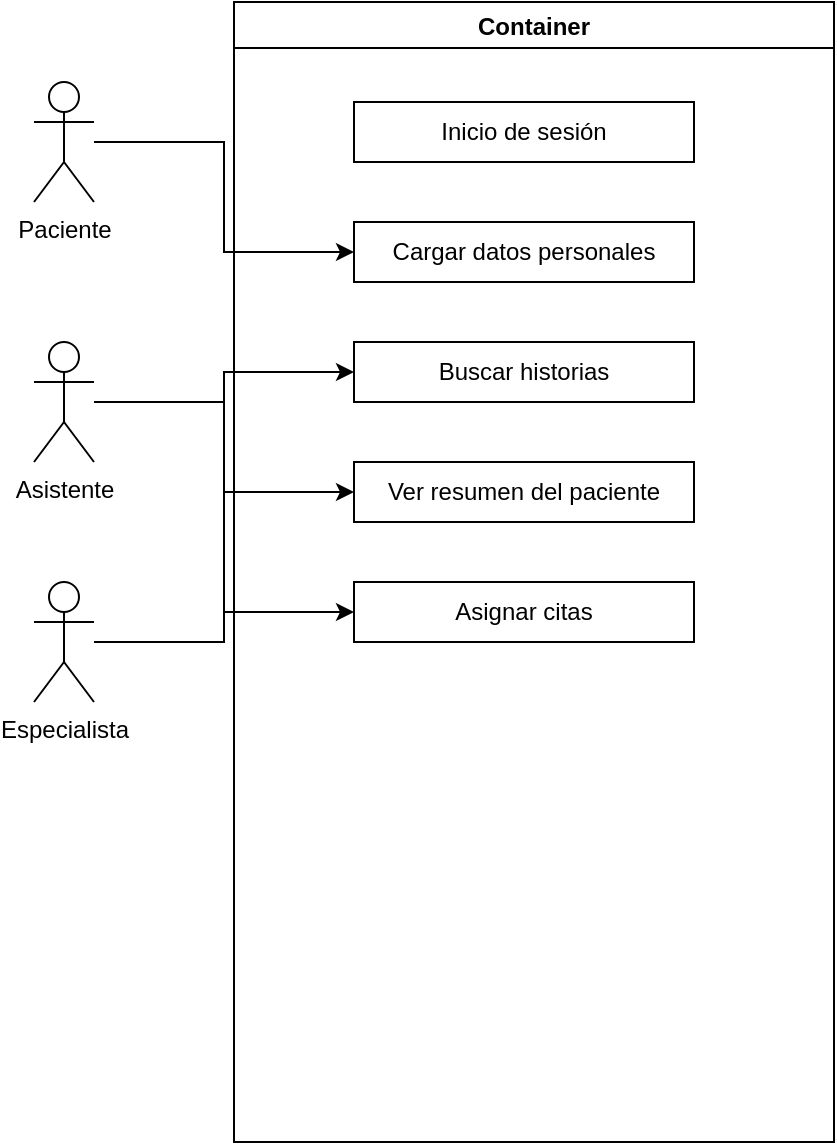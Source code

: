 <mxfile version="24.4.10" type="github" pages="3">
  <diagram name="diagrama" id="xuC4Y0Rt3KurfgdO1gLx">
    <mxGraphModel dx="1034" dy="460" grid="1" gridSize="10" guides="1" tooltips="1" connect="1" arrows="1" fold="1" page="1" pageScale="1" pageWidth="827" pageHeight="1169" math="0" shadow="0">
      <root>
        <mxCell id="0" />
        <mxCell id="1" parent="0" />
        <mxCell id="G6GRf8014lZvbSFjYknh-2" style="edgeStyle=orthogonalEdgeStyle;rounded=0;orthogonalLoop=1;jettySize=auto;html=1;entryX=0;entryY=0.5;entryDx=0;entryDy=0;" edge="1" parent="1" source="Lyi5az9zkSoxpoN4su6J-1" target="Lyi5az9zkSoxpoN4su6J-7">
          <mxGeometry relative="1" as="geometry" />
        </mxCell>
        <mxCell id="Lyi5az9zkSoxpoN4su6J-1" value="Paciente" style="shape=umlActor;verticalLabelPosition=bottom;verticalAlign=top;html=1;outlineConnect=0;" vertex="1" parent="1">
          <mxGeometry x="50" y="120" width="30" height="60" as="geometry" />
        </mxCell>
        <mxCell id="G6GRf8014lZvbSFjYknh-4" style="edgeStyle=orthogonalEdgeStyle;rounded=0;orthogonalLoop=1;jettySize=auto;html=1;entryX=0;entryY=0.5;entryDx=0;entryDy=0;" edge="1" parent="1" source="Lyi5az9zkSoxpoN4su6J-2" target="gQ1cdqRqvGOmTR2yXSjo-1">
          <mxGeometry relative="1" as="geometry" />
        </mxCell>
        <mxCell id="G6GRf8014lZvbSFjYknh-5" style="edgeStyle=orthogonalEdgeStyle;rounded=0;orthogonalLoop=1;jettySize=auto;html=1;entryX=0;entryY=0.5;entryDx=0;entryDy=0;" edge="1" parent="1" source="Lyi5az9zkSoxpoN4su6J-2" target="gQ1cdqRqvGOmTR2yXSjo-2">
          <mxGeometry relative="1" as="geometry" />
        </mxCell>
        <mxCell id="Lyi5az9zkSoxpoN4su6J-2" value="Especialista" style="shape=umlActor;verticalLabelPosition=bottom;verticalAlign=top;html=1;outlineConnect=0;" vertex="1" parent="1">
          <mxGeometry x="50" y="370" width="30" height="60" as="geometry" />
        </mxCell>
        <mxCell id="G6GRf8014lZvbSFjYknh-7" style="edgeStyle=orthogonalEdgeStyle;rounded=0;orthogonalLoop=1;jettySize=auto;html=1;entryX=0;entryY=0.5;entryDx=0;entryDy=0;" edge="1" parent="1" source="Lyi5az9zkSoxpoN4su6J-3" target="gQ1cdqRqvGOmTR2yXSjo-3">
          <mxGeometry relative="1" as="geometry" />
        </mxCell>
        <mxCell id="Lyi5az9zkSoxpoN4su6J-3" value="Asistente" style="shape=umlActor;verticalLabelPosition=bottom;verticalAlign=top;html=1;outlineConnect=0;" vertex="1" parent="1">
          <mxGeometry x="50" y="250" width="30" height="60" as="geometry" />
        </mxCell>
        <mxCell id="Lyi5az9zkSoxpoN4su6J-6" value="Container" style="swimlane;" vertex="1" parent="1">
          <mxGeometry x="150" y="80" width="300" height="570" as="geometry" />
        </mxCell>
        <mxCell id="Lyi5az9zkSoxpoN4su6J-5" value="Inicio de sesión" style="rounded=0;whiteSpace=wrap;html=1;" vertex="1" parent="Lyi5az9zkSoxpoN4su6J-6">
          <mxGeometry x="60" y="50" width="170" height="30" as="geometry" />
        </mxCell>
        <mxCell id="Lyi5az9zkSoxpoN4su6J-7" value="Cargar datos personales" style="rounded=0;whiteSpace=wrap;html=1;" vertex="1" parent="Lyi5az9zkSoxpoN4su6J-6">
          <mxGeometry x="60" y="110" width="170" height="30" as="geometry" />
        </mxCell>
        <mxCell id="gQ1cdqRqvGOmTR2yXSjo-1" value="Buscar historias" style="rounded=0;whiteSpace=wrap;html=1;" vertex="1" parent="Lyi5az9zkSoxpoN4su6J-6">
          <mxGeometry x="60" y="170" width="170" height="30" as="geometry" />
        </mxCell>
        <mxCell id="gQ1cdqRqvGOmTR2yXSjo-2" value="Ver resumen del paciente" style="rounded=0;whiteSpace=wrap;html=1;" vertex="1" parent="Lyi5az9zkSoxpoN4su6J-6">
          <mxGeometry x="60" y="230" width="170" height="30" as="geometry" />
        </mxCell>
        <mxCell id="gQ1cdqRqvGOmTR2yXSjo-3" value="Asignar citas" style="rounded=0;whiteSpace=wrap;html=1;" vertex="1" parent="Lyi5az9zkSoxpoN4su6J-6">
          <mxGeometry x="60" y="290" width="170" height="30" as="geometry" />
        </mxCell>
      </root>
    </mxGraphModel>
  </diagram>
  <diagram id="T1DdZvKV4Eg540Unbj1T" name="Vistas">
    <mxGraphModel dx="1034" dy="460" grid="1" gridSize="10" guides="1" tooltips="1" connect="1" arrows="1" fold="1" page="1" pageScale="1" pageWidth="827" pageHeight="1169" math="0" shadow="0">
      <root>
        <mxCell id="0" />
        <mxCell id="1" parent="0" />
        <mxCell id="EGqfOECBeAapjWSoCQcW-1" value="" style="rounded=0;whiteSpace=wrap;html=1;" vertex="1" parent="1">
          <mxGeometry x="110" y="50" width="400" height="300" as="geometry" />
        </mxCell>
        <mxCell id="EGqfOECBeAapjWSoCQcW-4" value="Búsqueda por nombre/apellido" style="rounded=0;whiteSpace=wrap;html=1;" vertex="1" parent="1">
          <mxGeometry x="130" y="70" width="250" height="30" as="geometry" />
        </mxCell>
        <mxCell id="EGqfOECBeAapjWSoCQcW-7" value="Resumen de información del paciente: Nombre, apellido, fecha de nacimiento, peso, altura, fecha de consulta, etc" style="rounded=0;whiteSpace=wrap;html=1;" vertex="1" parent="1">
          <mxGeometry x="550" y="100" width="310" height="150" as="geometry" />
        </mxCell>
        <mxCell id="EGqfOECBeAapjWSoCQcW-8" value="Pacientes" style="shape=table;startSize=30;container=1;collapsible=0;childLayout=tableLayout;strokeColor=default;fontSize=16;" vertex="1" parent="1">
          <mxGeometry x="130" y="140" width="350" height="150" as="geometry" />
        </mxCell>
        <mxCell id="EGqfOECBeAapjWSoCQcW-9" value="" style="shape=tableRow;horizontal=0;startSize=0;swimlaneHead=0;swimlaneBody=0;strokeColor=inherit;top=0;left=0;bottom=0;right=0;collapsible=0;dropTarget=0;fillColor=none;points=[[0,0.5],[1,0.5]];portConstraint=eastwest;fontSize=16;" vertex="1" parent="EGqfOECBeAapjWSoCQcW-8">
          <mxGeometry y="30" width="350" height="40" as="geometry" />
        </mxCell>
        <mxCell id="EGqfOECBeAapjWSoCQcW-10" value="Nombre" style="shape=partialRectangle;html=1;whiteSpace=wrap;connectable=0;strokeColor=inherit;overflow=hidden;fillColor=none;top=0;left=0;bottom=0;right=0;pointerEvents=1;fontSize=16;" vertex="1" parent="EGqfOECBeAapjWSoCQcW-9">
          <mxGeometry width="117" height="40" as="geometry">
            <mxRectangle width="117" height="40" as="alternateBounds" />
          </mxGeometry>
        </mxCell>
        <mxCell id="EGqfOECBeAapjWSoCQcW-11" value="Fecha ultima consulta" style="shape=partialRectangle;html=1;whiteSpace=wrap;connectable=0;strokeColor=inherit;overflow=hidden;fillColor=none;top=0;left=0;bottom=0;right=0;pointerEvents=1;fontSize=16;" vertex="1" parent="EGqfOECBeAapjWSoCQcW-9">
          <mxGeometry x="117" width="116" height="40" as="geometry">
            <mxRectangle width="116" height="40" as="alternateBounds" />
          </mxGeometry>
        </mxCell>
        <mxCell id="EGqfOECBeAapjWSoCQcW-12" value="Peso" style="shape=partialRectangle;html=1;whiteSpace=wrap;connectable=0;strokeColor=inherit;overflow=hidden;fillColor=none;top=0;left=0;bottom=0;right=0;pointerEvents=1;fontSize=16;" vertex="1" parent="EGqfOECBeAapjWSoCQcW-9">
          <mxGeometry x="233" width="117" height="40" as="geometry">
            <mxRectangle width="117" height="40" as="alternateBounds" />
          </mxGeometry>
        </mxCell>
        <mxCell id="EGqfOECBeAapjWSoCQcW-13" value="" style="shape=tableRow;horizontal=0;startSize=0;swimlaneHead=0;swimlaneBody=0;strokeColor=inherit;top=0;left=0;bottom=0;right=0;collapsible=0;dropTarget=0;fillColor=none;points=[[0,0.5],[1,0.5]];portConstraint=eastwest;fontSize=16;" vertex="1" parent="EGqfOECBeAapjWSoCQcW-8">
          <mxGeometry y="70" width="350" height="40" as="geometry" />
        </mxCell>
        <mxCell id="EGqfOECBeAapjWSoCQcW-14" value="" style="shape=partialRectangle;html=1;whiteSpace=wrap;connectable=0;strokeColor=inherit;overflow=hidden;fillColor=none;top=0;left=0;bottom=0;right=0;pointerEvents=1;fontSize=16;" vertex="1" parent="EGqfOECBeAapjWSoCQcW-13">
          <mxGeometry width="117" height="40" as="geometry">
            <mxRectangle width="117" height="40" as="alternateBounds" />
          </mxGeometry>
        </mxCell>
        <mxCell id="EGqfOECBeAapjWSoCQcW-15" value="" style="shape=partialRectangle;html=1;whiteSpace=wrap;connectable=0;strokeColor=inherit;overflow=hidden;fillColor=none;top=0;left=0;bottom=0;right=0;pointerEvents=1;fontSize=16;" vertex="1" parent="EGqfOECBeAapjWSoCQcW-13">
          <mxGeometry x="117" width="116" height="40" as="geometry">
            <mxRectangle width="116" height="40" as="alternateBounds" />
          </mxGeometry>
        </mxCell>
        <mxCell id="EGqfOECBeAapjWSoCQcW-16" value="" style="shape=partialRectangle;html=1;whiteSpace=wrap;connectable=0;strokeColor=inherit;overflow=hidden;fillColor=none;top=0;left=0;bottom=0;right=0;pointerEvents=1;fontSize=16;" vertex="1" parent="EGqfOECBeAapjWSoCQcW-13">
          <mxGeometry x="233" width="117" height="40" as="geometry">
            <mxRectangle width="117" height="40" as="alternateBounds" />
          </mxGeometry>
        </mxCell>
        <mxCell id="EGqfOECBeAapjWSoCQcW-17" value="" style="shape=tableRow;horizontal=0;startSize=0;swimlaneHead=0;swimlaneBody=0;strokeColor=inherit;top=0;left=0;bottom=0;right=0;collapsible=0;dropTarget=0;fillColor=none;points=[[0,0.5],[1,0.5]];portConstraint=eastwest;fontSize=16;" vertex="1" parent="EGqfOECBeAapjWSoCQcW-8">
          <mxGeometry y="110" width="350" height="40" as="geometry" />
        </mxCell>
        <mxCell id="EGqfOECBeAapjWSoCQcW-18" value="" style="shape=partialRectangle;html=1;whiteSpace=wrap;connectable=0;strokeColor=inherit;overflow=hidden;fillColor=none;top=0;left=0;bottom=0;right=0;pointerEvents=1;fontSize=16;" vertex="1" parent="EGqfOECBeAapjWSoCQcW-17">
          <mxGeometry width="117" height="40" as="geometry">
            <mxRectangle width="117" height="40" as="alternateBounds" />
          </mxGeometry>
        </mxCell>
        <mxCell id="EGqfOECBeAapjWSoCQcW-19" value="" style="shape=partialRectangle;html=1;whiteSpace=wrap;connectable=0;strokeColor=inherit;overflow=hidden;fillColor=none;top=0;left=0;bottom=0;right=0;pointerEvents=1;fontSize=16;" vertex="1" parent="EGqfOECBeAapjWSoCQcW-17">
          <mxGeometry x="117" width="116" height="40" as="geometry">
            <mxRectangle width="116" height="40" as="alternateBounds" />
          </mxGeometry>
        </mxCell>
        <mxCell id="EGqfOECBeAapjWSoCQcW-20" value="" style="shape=partialRectangle;html=1;whiteSpace=wrap;connectable=0;strokeColor=inherit;overflow=hidden;fillColor=none;top=0;left=0;bottom=0;right=0;pointerEvents=1;fontSize=16;" vertex="1" parent="EGqfOECBeAapjWSoCQcW-17">
          <mxGeometry x="233" width="117" height="40" as="geometry">
            <mxRectangle width="117" height="40" as="alternateBounds" />
          </mxGeometry>
        </mxCell>
      </root>
    </mxGraphModel>
  </diagram>
  <diagram id="6AWwfVFMNIAXISP9RXyd" name="tablas">
    <mxGraphModel dx="794" dy="460" grid="1" gridSize="10" guides="1" tooltips="1" connect="1" arrows="1" fold="1" page="1" pageScale="1" pageWidth="827" pageHeight="1169" math="0" shadow="0">
      <root>
        <mxCell id="0" />
        <mxCell id="1" parent="0" />
        <mxCell id="GL7LtOFiOr_vgNIm_lpy-1" value="paciente" style="shape=table;startSize=30;container=1;collapsible=1;childLayout=tableLayout;fixedRows=1;rowLines=0;fontStyle=1;align=center;resizeLast=1;html=1;rounded=0;" vertex="1" parent="1">
          <mxGeometry x="80" y="40" width="180" height="180" as="geometry">
            <mxRectangle x="80" y="40" width="70" height="30" as="alternateBounds" />
          </mxGeometry>
        </mxCell>
        <mxCell id="GL7LtOFiOr_vgNIm_lpy-2" value="" style="shape=tableRow;horizontal=0;startSize=0;swimlaneHead=0;swimlaneBody=0;fillColor=none;collapsible=0;dropTarget=0;points=[[0,0.5],[1,0.5]];portConstraint=eastwest;top=0;left=0;right=0;bottom=1;rounded=0;" vertex="1" parent="GL7LtOFiOr_vgNIm_lpy-1">
          <mxGeometry y="30" width="180" height="30" as="geometry" />
        </mxCell>
        <mxCell id="GL7LtOFiOr_vgNIm_lpy-3" value="PK" style="shape=partialRectangle;connectable=0;fillColor=none;top=0;left=0;bottom=0;right=0;fontStyle=1;overflow=hidden;whiteSpace=wrap;html=1;rounded=0;" vertex="1" parent="GL7LtOFiOr_vgNIm_lpy-2">
          <mxGeometry width="30" height="30" as="geometry">
            <mxRectangle width="30" height="30" as="alternateBounds" />
          </mxGeometry>
        </mxCell>
        <mxCell id="GL7LtOFiOr_vgNIm_lpy-4" value="id" style="shape=partialRectangle;connectable=0;fillColor=none;top=0;left=0;bottom=0;right=0;align=left;spacingLeft=6;fontStyle=5;overflow=hidden;whiteSpace=wrap;html=1;rounded=0;" vertex="1" parent="GL7LtOFiOr_vgNIm_lpy-2">
          <mxGeometry x="30" width="150" height="30" as="geometry">
            <mxRectangle width="150" height="30" as="alternateBounds" />
          </mxGeometry>
        </mxCell>
        <mxCell id="GL7LtOFiOr_vgNIm_lpy-5" value="" style="shape=tableRow;horizontal=0;startSize=0;swimlaneHead=0;swimlaneBody=0;fillColor=none;collapsible=0;dropTarget=0;points=[[0,0.5],[1,0.5]];portConstraint=eastwest;top=0;left=0;right=0;bottom=0;rounded=0;" vertex="1" parent="GL7LtOFiOr_vgNIm_lpy-1">
          <mxGeometry y="60" width="180" height="30" as="geometry" />
        </mxCell>
        <mxCell id="GL7LtOFiOr_vgNIm_lpy-6" value="" style="shape=partialRectangle;connectable=0;fillColor=none;top=0;left=0;bottom=0;right=0;editable=1;overflow=hidden;whiteSpace=wrap;html=1;rounded=0;" vertex="1" parent="GL7LtOFiOr_vgNIm_lpy-5">
          <mxGeometry width="30" height="30" as="geometry">
            <mxRectangle width="30" height="30" as="alternateBounds" />
          </mxGeometry>
        </mxCell>
        <mxCell id="GL7LtOFiOr_vgNIm_lpy-7" value="nombre" style="shape=partialRectangle;connectable=0;fillColor=none;top=0;left=0;bottom=0;right=0;align=left;spacingLeft=6;overflow=hidden;whiteSpace=wrap;html=1;rounded=0;" vertex="1" parent="GL7LtOFiOr_vgNIm_lpy-5">
          <mxGeometry x="30" width="150" height="30" as="geometry">
            <mxRectangle width="150" height="30" as="alternateBounds" />
          </mxGeometry>
        </mxCell>
        <mxCell id="GL7LtOFiOr_vgNIm_lpy-8" value="" style="shape=tableRow;horizontal=0;startSize=0;swimlaneHead=0;swimlaneBody=0;fillColor=none;collapsible=0;dropTarget=0;points=[[0,0.5],[1,0.5]];portConstraint=eastwest;top=0;left=0;right=0;bottom=0;rounded=0;" vertex="1" parent="GL7LtOFiOr_vgNIm_lpy-1">
          <mxGeometry y="90" width="180" height="30" as="geometry" />
        </mxCell>
        <mxCell id="GL7LtOFiOr_vgNIm_lpy-9" value="" style="shape=partialRectangle;connectable=0;fillColor=none;top=0;left=0;bottom=0;right=0;editable=1;overflow=hidden;whiteSpace=wrap;html=1;rounded=0;" vertex="1" parent="GL7LtOFiOr_vgNIm_lpy-8">
          <mxGeometry width="30" height="30" as="geometry">
            <mxRectangle width="30" height="30" as="alternateBounds" />
          </mxGeometry>
        </mxCell>
        <mxCell id="GL7LtOFiOr_vgNIm_lpy-10" value="nacimiento" style="shape=partialRectangle;connectable=0;fillColor=none;top=0;left=0;bottom=0;right=0;align=left;spacingLeft=6;overflow=hidden;whiteSpace=wrap;html=1;rounded=0;" vertex="1" parent="GL7LtOFiOr_vgNIm_lpy-8">
          <mxGeometry x="30" width="150" height="30" as="geometry">
            <mxRectangle width="150" height="30" as="alternateBounds" />
          </mxGeometry>
        </mxCell>
        <mxCell id="GL7LtOFiOr_vgNIm_lpy-27" value="" style="shape=tableRow;horizontal=0;startSize=0;swimlaneHead=0;swimlaneBody=0;fillColor=none;collapsible=0;dropTarget=0;points=[[0,0.5],[1,0.5]];portConstraint=eastwest;top=0;left=0;right=0;bottom=0;" vertex="1" parent="GL7LtOFiOr_vgNIm_lpy-1">
          <mxGeometry y="120" width="180" height="30" as="geometry" />
        </mxCell>
        <mxCell id="GL7LtOFiOr_vgNIm_lpy-28" value="" style="shape=partialRectangle;connectable=0;fillColor=none;top=0;left=0;bottom=0;right=0;editable=1;overflow=hidden;" vertex="1" parent="GL7LtOFiOr_vgNIm_lpy-27">
          <mxGeometry width="30" height="30" as="geometry">
            <mxRectangle width="30" height="30" as="alternateBounds" />
          </mxGeometry>
        </mxCell>
        <mxCell id="GL7LtOFiOr_vgNIm_lpy-29" value="genero" style="shape=partialRectangle;connectable=0;fillColor=none;top=0;left=0;bottom=0;right=0;align=left;spacingLeft=6;overflow=hidden;" vertex="1" parent="GL7LtOFiOr_vgNIm_lpy-27">
          <mxGeometry x="30" width="150" height="30" as="geometry">
            <mxRectangle width="150" height="30" as="alternateBounds" />
          </mxGeometry>
        </mxCell>
        <mxCell id="GL7LtOFiOr_vgNIm_lpy-11" value="" style="shape=tableRow;horizontal=0;startSize=0;swimlaneHead=0;swimlaneBody=0;fillColor=none;collapsible=0;dropTarget=0;points=[[0,0.5],[1,0.5]];portConstraint=eastwest;top=0;left=0;right=0;bottom=0;rounded=0;" vertex="1" parent="GL7LtOFiOr_vgNIm_lpy-1">
          <mxGeometry y="150" width="180" height="30" as="geometry" />
        </mxCell>
        <mxCell id="GL7LtOFiOr_vgNIm_lpy-12" value="" style="shape=partialRectangle;connectable=0;fillColor=none;top=0;left=0;bottom=0;right=0;editable=1;overflow=hidden;whiteSpace=wrap;html=1;rounded=0;" vertex="1" parent="GL7LtOFiOr_vgNIm_lpy-11">
          <mxGeometry width="30" height="30" as="geometry">
            <mxRectangle width="30" height="30" as="alternateBounds" />
          </mxGeometry>
        </mxCell>
        <mxCell id="GL7LtOFiOr_vgNIm_lpy-13" value="Row 3" style="shape=partialRectangle;connectable=0;fillColor=none;top=0;left=0;bottom=0;right=0;align=left;spacingLeft=6;overflow=hidden;whiteSpace=wrap;html=1;rounded=0;" vertex="1" parent="GL7LtOFiOr_vgNIm_lpy-11">
          <mxGeometry x="30" width="150" height="30" as="geometry">
            <mxRectangle width="150" height="30" as="alternateBounds" />
          </mxGeometry>
        </mxCell>
        <mxCell id="GL7LtOFiOr_vgNIm_lpy-45" value="consulta" style="shape=table;startSize=30;container=1;collapsible=1;childLayout=tableLayout;fixedRows=1;rowLines=0;fontStyle=1;align=center;resizeLast=1;html=1;" vertex="1" parent="1">
          <mxGeometry x="350" y="40" width="180" height="150" as="geometry" />
        </mxCell>
        <mxCell id="GL7LtOFiOr_vgNIm_lpy-46" value="" style="shape=tableRow;horizontal=0;startSize=0;swimlaneHead=0;swimlaneBody=0;fillColor=none;collapsible=0;dropTarget=0;points=[[0,0.5],[1,0.5]];portConstraint=eastwest;top=0;left=0;right=0;bottom=1;" vertex="1" parent="GL7LtOFiOr_vgNIm_lpy-45">
          <mxGeometry y="30" width="180" height="30" as="geometry" />
        </mxCell>
        <mxCell id="GL7LtOFiOr_vgNIm_lpy-47" value="PK" style="shape=partialRectangle;connectable=0;fillColor=none;top=0;left=0;bottom=0;right=0;fontStyle=1;overflow=hidden;whiteSpace=wrap;html=1;" vertex="1" parent="GL7LtOFiOr_vgNIm_lpy-46">
          <mxGeometry width="30" height="30" as="geometry">
            <mxRectangle width="30" height="30" as="alternateBounds" />
          </mxGeometry>
        </mxCell>
        <mxCell id="GL7LtOFiOr_vgNIm_lpy-48" value="UniqueID" style="shape=partialRectangle;connectable=0;fillColor=none;top=0;left=0;bottom=0;right=0;align=left;spacingLeft=6;fontStyle=5;overflow=hidden;whiteSpace=wrap;html=1;" vertex="1" parent="GL7LtOFiOr_vgNIm_lpy-46">
          <mxGeometry x="30" width="150" height="30" as="geometry">
            <mxRectangle width="150" height="30" as="alternateBounds" />
          </mxGeometry>
        </mxCell>
        <mxCell id="GL7LtOFiOr_vgNIm_lpy-49" value="" style="shape=tableRow;horizontal=0;startSize=0;swimlaneHead=0;swimlaneBody=0;fillColor=none;collapsible=0;dropTarget=0;points=[[0,0.5],[1,0.5]];portConstraint=eastwest;top=0;left=0;right=0;bottom=0;" vertex="1" parent="GL7LtOFiOr_vgNIm_lpy-45">
          <mxGeometry y="60" width="180" height="30" as="geometry" />
        </mxCell>
        <mxCell id="GL7LtOFiOr_vgNIm_lpy-50" value="" style="shape=partialRectangle;connectable=0;fillColor=none;top=0;left=0;bottom=0;right=0;editable=1;overflow=hidden;whiteSpace=wrap;html=1;" vertex="1" parent="GL7LtOFiOr_vgNIm_lpy-49">
          <mxGeometry width="30" height="30" as="geometry">
            <mxRectangle width="30" height="30" as="alternateBounds" />
          </mxGeometry>
        </mxCell>
        <mxCell id="GL7LtOFiOr_vgNIm_lpy-51" value="peso" style="shape=partialRectangle;connectable=0;fillColor=none;top=0;left=0;bottom=0;right=0;align=left;spacingLeft=6;overflow=hidden;whiteSpace=wrap;html=1;" vertex="1" parent="GL7LtOFiOr_vgNIm_lpy-49">
          <mxGeometry x="30" width="150" height="30" as="geometry">
            <mxRectangle width="150" height="30" as="alternateBounds" />
          </mxGeometry>
        </mxCell>
        <mxCell id="GL7LtOFiOr_vgNIm_lpy-52" value="" style="shape=tableRow;horizontal=0;startSize=0;swimlaneHead=0;swimlaneBody=0;fillColor=none;collapsible=0;dropTarget=0;points=[[0,0.5],[1,0.5]];portConstraint=eastwest;top=0;left=0;right=0;bottom=0;" vertex="1" parent="GL7LtOFiOr_vgNIm_lpy-45">
          <mxGeometry y="90" width="180" height="30" as="geometry" />
        </mxCell>
        <mxCell id="GL7LtOFiOr_vgNIm_lpy-53" value="" style="shape=partialRectangle;connectable=0;fillColor=none;top=0;left=0;bottom=0;right=0;editable=1;overflow=hidden;whiteSpace=wrap;html=1;" vertex="1" parent="GL7LtOFiOr_vgNIm_lpy-52">
          <mxGeometry width="30" height="30" as="geometry">
            <mxRectangle width="30" height="30" as="alternateBounds" />
          </mxGeometry>
        </mxCell>
        <mxCell id="GL7LtOFiOr_vgNIm_lpy-54" value="altura" style="shape=partialRectangle;connectable=0;fillColor=none;top=0;left=0;bottom=0;right=0;align=left;spacingLeft=6;overflow=hidden;whiteSpace=wrap;html=1;" vertex="1" parent="GL7LtOFiOr_vgNIm_lpy-52">
          <mxGeometry x="30" width="150" height="30" as="geometry">
            <mxRectangle width="150" height="30" as="alternateBounds" />
          </mxGeometry>
        </mxCell>
        <mxCell id="GL7LtOFiOr_vgNIm_lpy-55" value="" style="shape=tableRow;horizontal=0;startSize=0;swimlaneHead=0;swimlaneBody=0;fillColor=none;collapsible=0;dropTarget=0;points=[[0,0.5],[1,0.5]];portConstraint=eastwest;top=0;left=0;right=0;bottom=0;" vertex="1" parent="GL7LtOFiOr_vgNIm_lpy-45">
          <mxGeometry y="120" width="180" height="30" as="geometry" />
        </mxCell>
        <mxCell id="GL7LtOFiOr_vgNIm_lpy-56" value="" style="shape=partialRectangle;connectable=0;fillColor=none;top=0;left=0;bottom=0;right=0;editable=1;overflow=hidden;whiteSpace=wrap;html=1;" vertex="1" parent="GL7LtOFiOr_vgNIm_lpy-55">
          <mxGeometry width="30" height="30" as="geometry">
            <mxRectangle width="30" height="30" as="alternateBounds" />
          </mxGeometry>
        </mxCell>
        <mxCell id="GL7LtOFiOr_vgNIm_lpy-57" value="fecha_consulta" style="shape=partialRectangle;connectable=0;fillColor=none;top=0;left=0;bottom=0;right=0;align=left;spacingLeft=6;overflow=hidden;whiteSpace=wrap;html=1;" vertex="1" parent="GL7LtOFiOr_vgNIm_lpy-55">
          <mxGeometry x="30" width="150" height="30" as="geometry">
            <mxRectangle width="150" height="30" as="alternateBounds" />
          </mxGeometry>
        </mxCell>
      </root>
    </mxGraphModel>
  </diagram>
</mxfile>
